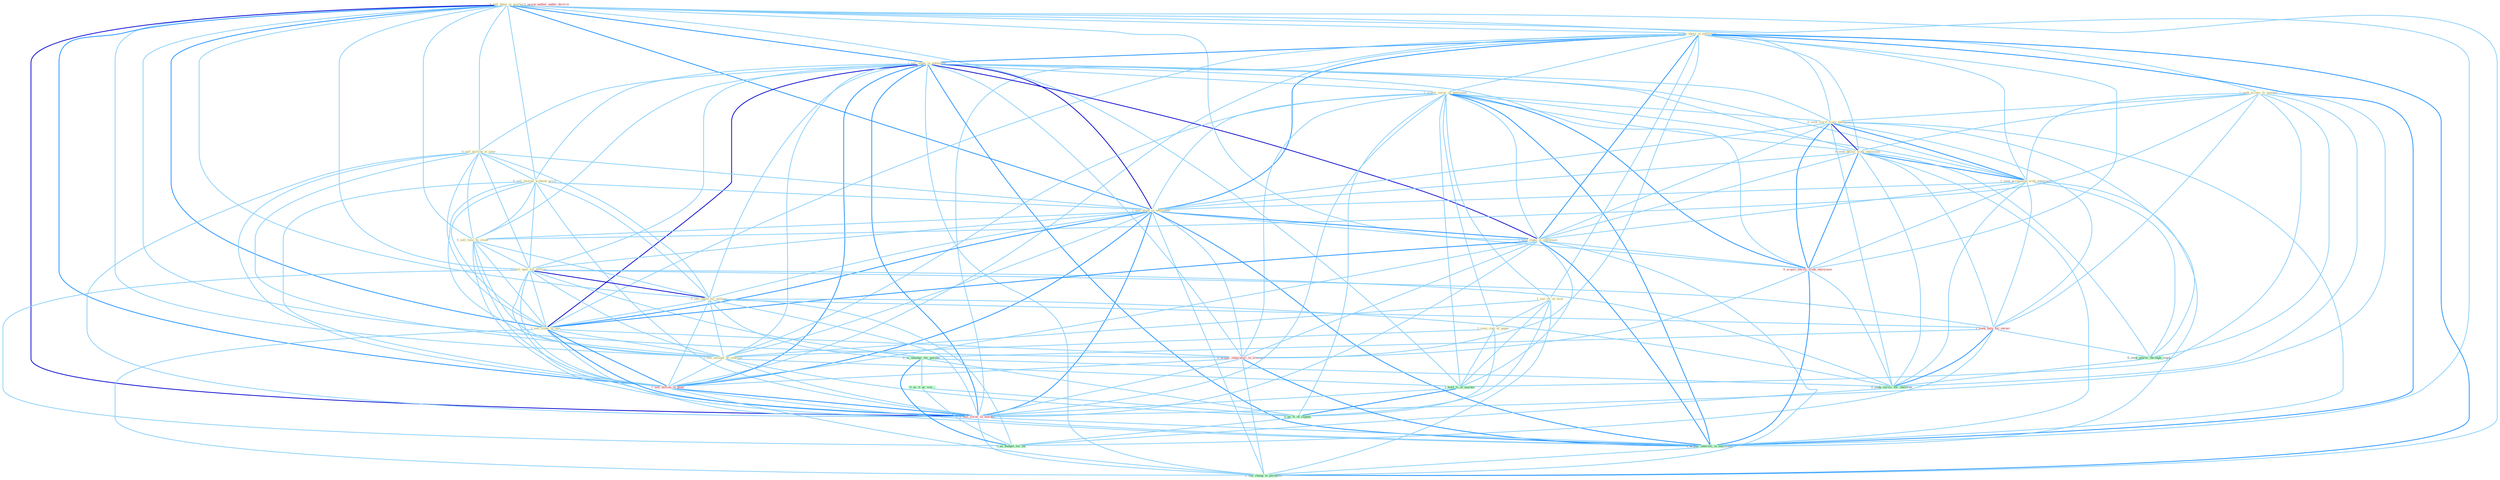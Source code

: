 Graph G{ 
    node
    [shape=polygon,style=filled,width=.5,height=.06,color="#BDFCC9",fixedsize=true,fontsize=4,
    fontcolor="#2f4f4f"];
    {node
    [color="#ffffe0", fontcolor="#8b7d6b"] "0_sell_them_in_market " "0_see_these_in_entitynam " "1_sell_stake_in_entitynam " "0_sell_million_at_time " "1_acquir_secur_of_entitynam " "1_seek_access_to_market " "0_sell_institut_without_price " "0_seek_clarif_from_entitynam " "0_seek_dollar_from_entitynam " "1_see_lot_of_evid " "1_seek_accommod_with_entitynam " "1_sell_plant_in_entitynam " "0_sell_time_to_client " "0_sell_oper_for_million " "1_hold_stake_in_entitynam " "0_sell_build_for_million " "1_seen_copi_of_paper " "1_sell_stake_in_unit " "1_sell_amount_of_contract "}
{node [color="#fff0f5", fontcolor="#b22222"] "1_seek_help_for_owner " "0_acquir_servic_from_entitynam " "0_acquir_laboratori_in_transact " "1_sell_billion_in_bond " "1_usurp_author_under_doctrin " "0_sell_secur_in_market "}
edge [color="#B0E2FF"];

	"0_sell_them_in_market " -- "0_see_these_in_entitynam " [w="1", color="#87cefa" ];
	"0_sell_them_in_market " -- "1_sell_stake_in_entitynam " [w="2", color="#1e90ff" , len=0.8];
	"0_sell_them_in_market " -- "0_sell_million_at_time " [w="1", color="#87cefa" ];
	"0_sell_them_in_market " -- "1_seek_access_to_market " [w="1", color="#87cefa" ];
	"0_sell_them_in_market " -- "0_sell_institut_without_price " [w="1", color="#87cefa" ];
	"0_sell_them_in_market " -- "1_sell_plant_in_entitynam " [w="2", color="#1e90ff" , len=0.8];
	"0_sell_them_in_market " -- "0_sell_time_to_client " [w="1", color="#87cefa" ];
	"0_sell_them_in_market " -- "0_sell_oper_for_million " [w="1", color="#87cefa" ];
	"0_sell_them_in_market " -- "1_hold_stake_in_entitynam " [w="1", color="#87cefa" ];
	"0_sell_them_in_market " -- "0_sell_build_for_million " [w="1", color="#87cefa" ];
	"0_sell_them_in_market " -- "1_sell_stake_in_unit " [w="2", color="#1e90ff" , len=0.8];
	"0_sell_them_in_market " -- "1_sell_amount_of_contract " [w="1", color="#87cefa" ];
	"0_sell_them_in_market " -- "1_hold_%_of_market " [w="1", color="#87cefa" ];
	"0_sell_them_in_market " -- "0_acquir_laboratori_in_transact " [w="1", color="#87cefa" ];
	"0_sell_them_in_market " -- "1_sell_billion_in_bond " [w="2", color="#1e90ff" , len=0.8];
	"0_sell_them_in_market " -- "0_sell_secur_in_market " [w="3", color="#0000cd" , len=0.6];
	"0_sell_them_in_market " -- "1_acquir_interest_in_entitynam " [w="1", color="#87cefa" ];
	"0_sell_them_in_market " -- "1_see_chang_in_portfolio " [w="1", color="#87cefa" ];
	"0_see_these_in_entitynam " -- "1_sell_stake_in_entitynam " [w="2", color="#1e90ff" , len=0.8];
	"0_see_these_in_entitynam " -- "1_acquir_secur_of_entitynam " [w="1", color="#87cefa" ];
	"0_see_these_in_entitynam " -- "0_seek_clarif_from_entitynam " [w="1", color="#87cefa" ];
	"0_see_these_in_entitynam " -- "0_seek_dollar_from_entitynam " [w="1", color="#87cefa" ];
	"0_see_these_in_entitynam " -- "1_see_lot_of_evid " [w="1", color="#87cefa" ];
	"0_see_these_in_entitynam " -- "1_seek_accommod_with_entitynam " [w="1", color="#87cefa" ];
	"0_see_these_in_entitynam " -- "1_sell_plant_in_entitynam " [w="2", color="#1e90ff" , len=0.8];
	"0_see_these_in_entitynam " -- "1_hold_stake_in_entitynam " [w="2", color="#1e90ff" , len=0.8];
	"0_see_these_in_entitynam " -- "1_sell_stake_in_unit " [w="1", color="#87cefa" ];
	"0_see_these_in_entitynam " -- "0_acquir_servic_from_entitynam " [w="1", color="#87cefa" ];
	"0_see_these_in_entitynam " -- "0_acquir_laboratori_in_transact " [w="1", color="#87cefa" ];
	"0_see_these_in_entitynam " -- "1_sell_billion_in_bond " [w="1", color="#87cefa" ];
	"0_see_these_in_entitynam " -- "0_sell_secur_in_market " [w="1", color="#87cefa" ];
	"0_see_these_in_entitynam " -- "1_acquir_interest_in_entitynam " [w="2", color="#1e90ff" , len=0.8];
	"0_see_these_in_entitynam " -- "1_see_chang_in_portfolio " [w="2", color="#1e90ff" , len=0.8];
	"1_sell_stake_in_entitynam " -- "0_sell_million_at_time " [w="1", color="#87cefa" ];
	"1_sell_stake_in_entitynam " -- "1_acquir_secur_of_entitynam " [w="1", color="#87cefa" ];
	"1_sell_stake_in_entitynam " -- "0_sell_institut_without_price " [w="1", color="#87cefa" ];
	"1_sell_stake_in_entitynam " -- "0_seek_clarif_from_entitynam " [w="1", color="#87cefa" ];
	"1_sell_stake_in_entitynam " -- "0_seek_dollar_from_entitynam " [w="1", color="#87cefa" ];
	"1_sell_stake_in_entitynam " -- "1_seek_accommod_with_entitynam " [w="1", color="#87cefa" ];
	"1_sell_stake_in_entitynam " -- "1_sell_plant_in_entitynam " [w="3", color="#0000cd" , len=0.6];
	"1_sell_stake_in_entitynam " -- "0_sell_time_to_client " [w="1", color="#87cefa" ];
	"1_sell_stake_in_entitynam " -- "0_sell_oper_for_million " [w="1", color="#87cefa" ];
	"1_sell_stake_in_entitynam " -- "1_hold_stake_in_entitynam " [w="3", color="#0000cd" , len=0.6];
	"1_sell_stake_in_entitynam " -- "0_sell_build_for_million " [w="1", color="#87cefa" ];
	"1_sell_stake_in_entitynam " -- "1_sell_stake_in_unit " [w="3", color="#0000cd" , len=0.6];
	"1_sell_stake_in_entitynam " -- "1_sell_amount_of_contract " [w="1", color="#87cefa" ];
	"1_sell_stake_in_entitynam " -- "0_acquir_servic_from_entitynam " [w="1", color="#87cefa" ];
	"1_sell_stake_in_entitynam " -- "0_acquir_laboratori_in_transact " [w="1", color="#87cefa" ];
	"1_sell_stake_in_entitynam " -- "1_sell_billion_in_bond " [w="2", color="#1e90ff" , len=0.8];
	"1_sell_stake_in_entitynam " -- "0_sell_secur_in_market " [w="2", color="#1e90ff" , len=0.8];
	"1_sell_stake_in_entitynam " -- "1_acquir_interest_in_entitynam " [w="2", color="#1e90ff" , len=0.8];
	"1_sell_stake_in_entitynam " -- "1_see_chang_in_portfolio " [w="1", color="#87cefa" ];
	"0_sell_million_at_time " -- "0_sell_institut_without_price " [w="1", color="#87cefa" ];
	"0_sell_million_at_time " -- "1_sell_plant_in_entitynam " [w="1", color="#87cefa" ];
	"0_sell_million_at_time " -- "0_sell_time_to_client " [w="1", color="#87cefa" ];
	"0_sell_million_at_time " -- "0_sell_oper_for_million " [w="1", color="#87cefa" ];
	"0_sell_million_at_time " -- "0_sell_build_for_million " [w="1", color="#87cefa" ];
	"0_sell_million_at_time " -- "1_sell_stake_in_unit " [w="1", color="#87cefa" ];
	"0_sell_million_at_time " -- "1_sell_amount_of_contract " [w="1", color="#87cefa" ];
	"0_sell_million_at_time " -- "1_sell_billion_in_bond " [w="1", color="#87cefa" ];
	"0_sell_million_at_time " -- "0_sell_secur_in_market " [w="1", color="#87cefa" ];
	"1_acquir_secur_of_entitynam " -- "0_seek_clarif_from_entitynam " [w="1", color="#87cefa" ];
	"1_acquir_secur_of_entitynam " -- "0_seek_dollar_from_entitynam " [w="1", color="#87cefa" ];
	"1_acquir_secur_of_entitynam " -- "1_see_lot_of_evid " [w="1", color="#87cefa" ];
	"1_acquir_secur_of_entitynam " -- "1_seek_accommod_with_entitynam " [w="1", color="#87cefa" ];
	"1_acquir_secur_of_entitynam " -- "1_sell_plant_in_entitynam " [w="1", color="#87cefa" ];
	"1_acquir_secur_of_entitynam " -- "1_hold_stake_in_entitynam " [w="1", color="#87cefa" ];
	"1_acquir_secur_of_entitynam " -- "1_seen_copi_of_paper " [w="1", color="#87cefa" ];
	"1_acquir_secur_of_entitynam " -- "1_sell_amount_of_contract " [w="1", color="#87cefa" ];
	"1_acquir_secur_of_entitynam " -- "0_acquir_servic_from_entitynam " [w="2", color="#1e90ff" , len=0.8];
	"1_acquir_secur_of_entitynam " -- "1_hold_%_of_market " [w="1", color="#87cefa" ];
	"1_acquir_secur_of_entitynam " -- "0_acquir_laboratori_in_transact " [w="1", color="#87cefa" ];
	"1_acquir_secur_of_entitynam " -- "1_us_%_of_capabl " [w="1", color="#87cefa" ];
	"1_acquir_secur_of_entitynam " -- "0_sell_secur_in_market " [w="1", color="#87cefa" ];
	"1_acquir_secur_of_entitynam " -- "1_acquir_interest_in_entitynam " [w="2", color="#1e90ff" , len=0.8];
	"1_seek_access_to_market " -- "0_seek_clarif_from_entitynam " [w="1", color="#87cefa" ];
	"1_seek_access_to_market " -- "0_seek_dollar_from_entitynam " [w="1", color="#87cefa" ];
	"1_seek_access_to_market " -- "1_seek_accommod_with_entitynam " [w="1", color="#87cefa" ];
	"1_seek_access_to_market " -- "0_sell_time_to_client " [w="1", color="#87cefa" ];
	"1_seek_access_to_market " -- "1_seek_help_for_owner " [w="1", color="#87cefa" ];
	"1_seek_access_to_market " -- "1_hold_%_of_market " [w="1", color="#87cefa" ];
	"1_seek_access_to_market " -- "0_seek_power_through_regul " [w="1", color="#87cefa" ];
	"1_seek_access_to_market " -- "0_sell_secur_in_market " [w="1", color="#87cefa" ];
	"1_seek_access_to_market " -- "0_seek_servic_for_children " [w="1", color="#87cefa" ];
	"0_sell_institut_without_price " -- "1_sell_plant_in_entitynam " [w="1", color="#87cefa" ];
	"0_sell_institut_without_price " -- "0_sell_time_to_client " [w="1", color="#87cefa" ];
	"0_sell_institut_without_price " -- "0_sell_oper_for_million " [w="1", color="#87cefa" ];
	"0_sell_institut_without_price " -- "0_sell_build_for_million " [w="1", color="#87cefa" ];
	"0_sell_institut_without_price " -- "1_sell_stake_in_unit " [w="1", color="#87cefa" ];
	"0_sell_institut_without_price " -- "1_sell_amount_of_contract " [w="1", color="#87cefa" ];
	"0_sell_institut_without_price " -- "1_sell_billion_in_bond " [w="1", color="#87cefa" ];
	"0_sell_institut_without_price " -- "0_sell_secur_in_market " [w="1", color="#87cefa" ];
	"0_seek_clarif_from_entitynam " -- "0_seek_dollar_from_entitynam " [w="3", color="#0000cd" , len=0.6];
	"0_seek_clarif_from_entitynam " -- "1_seek_accommod_with_entitynam " [w="2", color="#1e90ff" , len=0.8];
	"0_seek_clarif_from_entitynam " -- "1_sell_plant_in_entitynam " [w="1", color="#87cefa" ];
	"0_seek_clarif_from_entitynam " -- "1_hold_stake_in_entitynam " [w="1", color="#87cefa" ];
	"0_seek_clarif_from_entitynam " -- "1_seek_help_for_owner " [w="1", color="#87cefa" ];
	"0_seek_clarif_from_entitynam " -- "0_acquir_servic_from_entitynam " [w="2", color="#1e90ff" , len=0.8];
	"0_seek_clarif_from_entitynam " -- "0_seek_power_through_regul " [w="1", color="#87cefa" ];
	"0_seek_clarif_from_entitynam " -- "1_acquir_interest_in_entitynam " [w="1", color="#87cefa" ];
	"0_seek_clarif_from_entitynam " -- "0_seek_servic_for_children " [w="1", color="#87cefa" ];
	"0_seek_dollar_from_entitynam " -- "1_seek_accommod_with_entitynam " [w="2", color="#1e90ff" , len=0.8];
	"0_seek_dollar_from_entitynam " -- "1_sell_plant_in_entitynam " [w="1", color="#87cefa" ];
	"0_seek_dollar_from_entitynam " -- "1_hold_stake_in_entitynam " [w="1", color="#87cefa" ];
	"0_seek_dollar_from_entitynam " -- "1_seek_help_for_owner " [w="1", color="#87cefa" ];
	"0_seek_dollar_from_entitynam " -- "0_acquir_servic_from_entitynam " [w="2", color="#1e90ff" , len=0.8];
	"0_seek_dollar_from_entitynam " -- "0_seek_power_through_regul " [w="1", color="#87cefa" ];
	"0_seek_dollar_from_entitynam " -- "1_acquir_interest_in_entitynam " [w="1", color="#87cefa" ];
	"0_seek_dollar_from_entitynam " -- "0_seek_servic_for_children " [w="1", color="#87cefa" ];
	"1_see_lot_of_evid " -- "1_seen_copi_of_paper " [w="1", color="#87cefa" ];
	"1_see_lot_of_evid " -- "1_sell_amount_of_contract " [w="1", color="#87cefa" ];
	"1_see_lot_of_evid " -- "1_hold_%_of_market " [w="1", color="#87cefa" ];
	"1_see_lot_of_evid " -- "1_us_%_of_capabl " [w="1", color="#87cefa" ];
	"1_see_lot_of_evid " -- "1_see_chang_in_portfolio " [w="1", color="#87cefa" ];
	"1_seek_accommod_with_entitynam " -- "1_sell_plant_in_entitynam " [w="1", color="#87cefa" ];
	"1_seek_accommod_with_entitynam " -- "1_hold_stake_in_entitynam " [w="1", color="#87cefa" ];
	"1_seek_accommod_with_entitynam " -- "1_seek_help_for_owner " [w="1", color="#87cefa" ];
	"1_seek_accommod_with_entitynam " -- "0_acquir_servic_from_entitynam " [w="1", color="#87cefa" ];
	"1_seek_accommod_with_entitynam " -- "0_seek_power_through_regul " [w="1", color="#87cefa" ];
	"1_seek_accommod_with_entitynam " -- "1_acquir_interest_in_entitynam " [w="1", color="#87cefa" ];
	"1_seek_accommod_with_entitynam " -- "0_seek_servic_for_children " [w="1", color="#87cefa" ];
	"1_sell_plant_in_entitynam " -- "0_sell_time_to_client " [w="1", color="#87cefa" ];
	"1_sell_plant_in_entitynam " -- "0_sell_oper_for_million " [w="1", color="#87cefa" ];
	"1_sell_plant_in_entitynam " -- "1_hold_stake_in_entitynam " [w="2", color="#1e90ff" , len=0.8];
	"1_sell_plant_in_entitynam " -- "0_sell_build_for_million " [w="1", color="#87cefa" ];
	"1_sell_plant_in_entitynam " -- "1_sell_stake_in_unit " [w="2", color="#1e90ff" , len=0.8];
	"1_sell_plant_in_entitynam " -- "1_sell_amount_of_contract " [w="1", color="#87cefa" ];
	"1_sell_plant_in_entitynam " -- "0_acquir_servic_from_entitynam " [w="1", color="#87cefa" ];
	"1_sell_plant_in_entitynam " -- "0_acquir_laboratori_in_transact " [w="1", color="#87cefa" ];
	"1_sell_plant_in_entitynam " -- "1_sell_billion_in_bond " [w="2", color="#1e90ff" , len=0.8];
	"1_sell_plant_in_entitynam " -- "0_sell_secur_in_market " [w="2", color="#1e90ff" , len=0.8];
	"1_sell_plant_in_entitynam " -- "1_acquir_interest_in_entitynam " [w="2", color="#1e90ff" , len=0.8];
	"1_sell_plant_in_entitynam " -- "1_see_chang_in_portfolio " [w="1", color="#87cefa" ];
	"0_sell_time_to_client " -- "0_sell_oper_for_million " [w="1", color="#87cefa" ];
	"0_sell_time_to_client " -- "0_sell_build_for_million " [w="1", color="#87cefa" ];
	"0_sell_time_to_client " -- "1_sell_stake_in_unit " [w="1", color="#87cefa" ];
	"0_sell_time_to_client " -- "1_sell_amount_of_contract " [w="1", color="#87cefa" ];
	"0_sell_time_to_client " -- "1_sell_billion_in_bond " [w="1", color="#87cefa" ];
	"0_sell_time_to_client " -- "0_sell_secur_in_market " [w="1", color="#87cefa" ];
	"0_sell_oper_for_million " -- "0_sell_build_for_million " [w="3", color="#0000cd" , len=0.6];
	"0_sell_oper_for_million " -- "1_sell_stake_in_unit " [w="1", color="#87cefa" ];
	"0_sell_oper_for_million " -- "1_sell_amount_of_contract " [w="1", color="#87cefa" ];
	"0_sell_oper_for_million " -- "1_seek_help_for_owner " [w="1", color="#87cefa" ];
	"0_sell_oper_for_million " -- "0_us_number_for_purpos " [w="1", color="#87cefa" ];
	"0_sell_oper_for_million " -- "1_sell_billion_in_bond " [w="1", color="#87cefa" ];
	"0_sell_oper_for_million " -- "0_sell_secur_in_market " [w="1", color="#87cefa" ];
	"0_sell_oper_for_million " -- "0_seek_servic_for_children " [w="1", color="#87cefa" ];
	"0_sell_oper_for_million " -- "0_us_budget_for_thi " [w="1", color="#87cefa" ];
	"1_hold_stake_in_entitynam " -- "1_sell_stake_in_unit " [w="2", color="#1e90ff" , len=0.8];
	"1_hold_stake_in_entitynam " -- "0_acquir_servic_from_entitynam " [w="1", color="#87cefa" ];
	"1_hold_stake_in_entitynam " -- "1_hold_%_of_market " [w="1", color="#87cefa" ];
	"1_hold_stake_in_entitynam " -- "0_acquir_laboratori_in_transact " [w="1", color="#87cefa" ];
	"1_hold_stake_in_entitynam " -- "1_sell_billion_in_bond " [w="1", color="#87cefa" ];
	"1_hold_stake_in_entitynam " -- "0_sell_secur_in_market " [w="1", color="#87cefa" ];
	"1_hold_stake_in_entitynam " -- "1_acquir_interest_in_entitynam " [w="2", color="#1e90ff" , len=0.8];
	"1_hold_stake_in_entitynam " -- "1_see_chang_in_portfolio " [w="1", color="#87cefa" ];
	"0_sell_build_for_million " -- "1_sell_stake_in_unit " [w="1", color="#87cefa" ];
	"0_sell_build_for_million " -- "1_sell_amount_of_contract " [w="1", color="#87cefa" ];
	"0_sell_build_for_million " -- "1_seek_help_for_owner " [w="1", color="#87cefa" ];
	"0_sell_build_for_million " -- "0_us_number_for_purpos " [w="1", color="#87cefa" ];
	"0_sell_build_for_million " -- "1_sell_billion_in_bond " [w="1", color="#87cefa" ];
	"0_sell_build_for_million " -- "0_sell_secur_in_market " [w="1", color="#87cefa" ];
	"0_sell_build_for_million " -- "0_seek_servic_for_children " [w="1", color="#87cefa" ];
	"0_sell_build_for_million " -- "0_us_budget_for_thi " [w="1", color="#87cefa" ];
	"1_seen_copi_of_paper " -- "1_sell_amount_of_contract " [w="1", color="#87cefa" ];
	"1_seen_copi_of_paper " -- "1_hold_%_of_market " [w="1", color="#87cefa" ];
	"1_seen_copi_of_paper " -- "1_us_%_of_capabl " [w="1", color="#87cefa" ];
	"1_sell_stake_in_unit " -- "1_sell_amount_of_contract " [w="1", color="#87cefa" ];
	"1_sell_stake_in_unit " -- "0_acquir_laboratori_in_transact " [w="1", color="#87cefa" ];
	"1_sell_stake_in_unit " -- "1_sell_billion_in_bond " [w="2", color="#1e90ff" , len=0.8];
	"1_sell_stake_in_unit " -- "0_sell_secur_in_market " [w="2", color="#1e90ff" , len=0.8];
	"1_sell_stake_in_unit " -- "1_acquir_interest_in_entitynam " [w="1", color="#87cefa" ];
	"1_sell_stake_in_unit " -- "1_see_chang_in_portfolio " [w="1", color="#87cefa" ];
	"1_sell_amount_of_contract " -- "1_hold_%_of_market " [w="1", color="#87cefa" ];
	"1_sell_amount_of_contract " -- "1_sell_billion_in_bond " [w="1", color="#87cefa" ];
	"1_sell_amount_of_contract " -- "1_us_%_of_capabl " [w="1", color="#87cefa" ];
	"1_sell_amount_of_contract " -- "0_sell_secur_in_market " [w="1", color="#87cefa" ];
	"1_seek_help_for_owner " -- "0_seek_power_through_regul " [w="1", color="#87cefa" ];
	"1_seek_help_for_owner " -- "0_us_number_for_purpos " [w="1", color="#87cefa" ];
	"1_seek_help_for_owner " -- "0_seek_servic_for_children " [w="2", color="#1e90ff" , len=0.8];
	"1_seek_help_for_owner " -- "0_us_budget_for_thi " [w="1", color="#87cefa" ];
	"0_acquir_servic_from_entitynam " -- "0_acquir_laboratori_in_transact " [w="1", color="#87cefa" ];
	"0_acquir_servic_from_entitynam " -- "1_acquir_interest_in_entitynam " [w="2", color="#1e90ff" , len=0.8];
	"0_acquir_servic_from_entitynam " -- "0_seek_servic_for_children " [w="1", color="#87cefa" ];
	"1_hold_%_of_market " -- "1_us_%_of_capabl " [w="2", color="#1e90ff" , len=0.8];
	"1_hold_%_of_market " -- "0_sell_secur_in_market " [w="1", color="#87cefa" ];
	"0_seek_power_through_regul " -- "0_seek_servic_for_children " [w="1", color="#87cefa" ];
	"0_us_number_for_purpos " -- "0_us_it_as_wai " [w="1", color="#87cefa" ];
	"0_us_number_for_purpos " -- "1_us_%_of_capabl " [w="1", color="#87cefa" ];
	"0_us_number_for_purpos " -- "0_seek_servic_for_children " [w="1", color="#87cefa" ];
	"0_us_number_for_purpos " -- "0_us_budget_for_thi " [w="2", color="#1e90ff" , len=0.8];
	"0_acquir_laboratori_in_transact " -- "1_sell_billion_in_bond " [w="1", color="#87cefa" ];
	"0_acquir_laboratori_in_transact " -- "0_sell_secur_in_market " [w="1", color="#87cefa" ];
	"0_acquir_laboratori_in_transact " -- "1_acquir_interest_in_entitynam " [w="2", color="#1e90ff" , len=0.8];
	"0_acquir_laboratori_in_transact " -- "1_see_chang_in_portfolio " [w="1", color="#87cefa" ];
	"1_sell_billion_in_bond " -- "0_sell_secur_in_market " [w="2", color="#1e90ff" , len=0.8];
	"1_sell_billion_in_bond " -- "1_acquir_interest_in_entitynam " [w="1", color="#87cefa" ];
	"1_sell_billion_in_bond " -- "1_see_chang_in_portfolio " [w="1", color="#87cefa" ];
	"0_us_it_as_wai " -- "1_us_%_of_capabl " [w="1", color="#87cefa" ];
	"0_us_it_as_wai " -- "0_us_budget_for_thi " [w="1", color="#87cefa" ];
	"1_us_%_of_capabl " -- "0_us_budget_for_thi " [w="1", color="#87cefa" ];
	"0_sell_secur_in_market " -- "1_acquir_interest_in_entitynam " [w="1", color="#87cefa" ];
	"0_sell_secur_in_market " -- "1_see_chang_in_portfolio " [w="1", color="#87cefa" ];
	"1_acquir_interest_in_entitynam " -- "1_see_chang_in_portfolio " [w="1", color="#87cefa" ];
	"0_seek_servic_for_children " -- "0_us_budget_for_thi " [w="1", color="#87cefa" ];
}